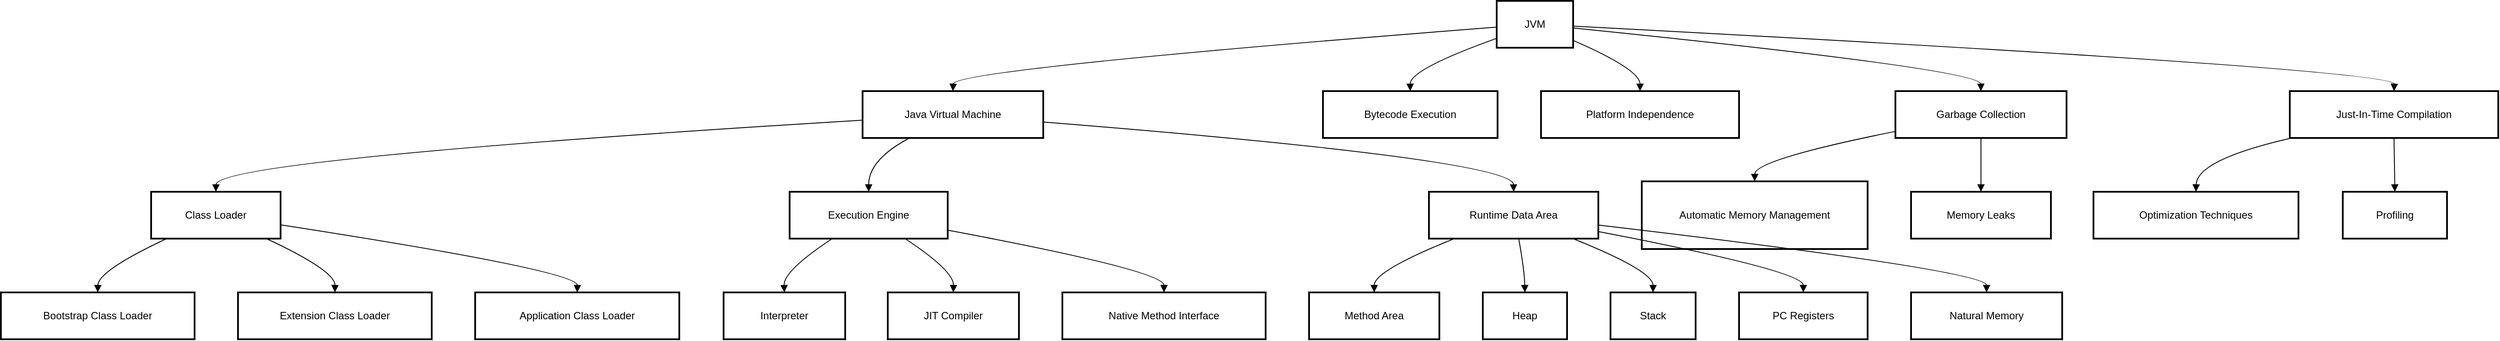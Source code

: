 <mxfile version="26.2.14">
  <diagram name="第 1 页" id="_Qgpu_qkRSSnFmR4LoWz">
    <mxGraphModel>
      <root>
        <mxCell id="0" />
        <mxCell id="1" parent="0" />
        <mxCell id="2" value="JVM" style="whiteSpace=wrap;strokeWidth=2;" vertex="1" parent="1">
          <mxGeometry x="1730" y="8" width="88" height="54" as="geometry" />
        </mxCell>
        <mxCell id="3" value="Java Virtual Machine" style="whiteSpace=wrap;strokeWidth=2;" vertex="1" parent="1">
          <mxGeometry x="1000" y="112" width="208" height="54" as="geometry" />
        </mxCell>
        <mxCell id="4" value="Bytecode Execution" style="whiteSpace=wrap;strokeWidth=2;" vertex="1" parent="1">
          <mxGeometry x="1530" y="112" width="201" height="54" as="geometry" />
        </mxCell>
        <mxCell id="5" value="Platform Independence" style="whiteSpace=wrap;strokeWidth=2;" vertex="1" parent="1">
          <mxGeometry x="1781" y="112" width="228" height="54" as="geometry" />
        </mxCell>
        <mxCell id="6" value="Garbage Collection" style="whiteSpace=wrap;strokeWidth=2;" vertex="1" parent="1">
          <mxGeometry x="2189" y="112" width="197" height="54" as="geometry" />
        </mxCell>
        <mxCell id="7" value="Just-In-Time Compilation" style="whiteSpace=wrap;strokeWidth=2;" vertex="1" parent="1">
          <mxGeometry x="2643" y="112" width="240" height="54" as="geometry" />
        </mxCell>
        <mxCell id="8" value="Class Loader" style="whiteSpace=wrap;strokeWidth=2;" vertex="1" parent="1">
          <mxGeometry x="181" y="228" width="149" height="54" as="geometry" />
        </mxCell>
        <mxCell id="9" value="Execution Engine" style="whiteSpace=wrap;strokeWidth=2;" vertex="1" parent="1">
          <mxGeometry x="916" y="228" width="182" height="54" as="geometry" />
        </mxCell>
        <mxCell id="10" value="Runtime Data Area" style="whiteSpace=wrap;strokeWidth=2;" vertex="1" parent="1">
          <mxGeometry x="1652" y="228" width="195" height="54" as="geometry" />
        </mxCell>
        <mxCell id="11" value="Bootstrap Class Loader" style="whiteSpace=wrap;strokeWidth=2;" vertex="1" parent="1">
          <mxGeometry x="8" y="344" width="223" height="54" as="geometry" />
        </mxCell>
        <mxCell id="12" value="Extension Class Loader" style="whiteSpace=wrap;strokeWidth=2;" vertex="1" parent="1">
          <mxGeometry x="281" y="344" width="223" height="54" as="geometry" />
        </mxCell>
        <mxCell id="13" value="Application Class Loader" style="whiteSpace=wrap;strokeWidth=2;" vertex="1" parent="1">
          <mxGeometry x="554" y="344" width="235" height="54" as="geometry" />
        </mxCell>
        <mxCell id="14" value="Interpreter" style="whiteSpace=wrap;strokeWidth=2;" vertex="1" parent="1">
          <mxGeometry x="840" y="344" width="140" height="54" as="geometry" />
        </mxCell>
        <mxCell id="15" value="JIT Compiler" style="whiteSpace=wrap;strokeWidth=2;" vertex="1" parent="1">
          <mxGeometry x="1029" y="344" width="151" height="54" as="geometry" />
        </mxCell>
        <mxCell id="16" value="Native Method Interface" style="whiteSpace=wrap;strokeWidth=2;" vertex="1" parent="1">
          <mxGeometry x="1230" y="344" width="234" height="54" as="geometry" />
        </mxCell>
        <mxCell id="17" value="Method Area" style="whiteSpace=wrap;strokeWidth=2;" vertex="1" parent="1">
          <mxGeometry x="1514" y="344" width="150" height="54" as="geometry" />
        </mxCell>
        <mxCell id="18" value="Heap" style="whiteSpace=wrap;strokeWidth=2;" vertex="1" parent="1">
          <mxGeometry x="1714" y="344" width="97" height="54" as="geometry" />
        </mxCell>
        <mxCell id="19" value="Stack" style="whiteSpace=wrap;strokeWidth=2;" vertex="1" parent="1">
          <mxGeometry x="1861" y="344" width="98" height="54" as="geometry" />
        </mxCell>
        <mxCell id="20" value="PC Registers" style="whiteSpace=wrap;strokeWidth=2;" vertex="1" parent="1">
          <mxGeometry x="2009" y="344" width="148" height="54" as="geometry" />
        </mxCell>
        <mxCell id="21" value="Natural Memory" style="whiteSpace=wrap;strokeWidth=2;" vertex="1" parent="1">
          <mxGeometry x="2207" y="344" width="174" height="54" as="geometry" />
        </mxCell>
        <mxCell id="22" value="Automatic Memory Management" style="whiteSpace=wrap;strokeWidth=2;" vertex="1" parent="1">
          <mxGeometry x="1897" y="216" width="260" height="78" as="geometry" />
        </mxCell>
        <mxCell id="23" value="Memory Leaks" style="whiteSpace=wrap;strokeWidth=2;" vertex="1" parent="1">
          <mxGeometry x="2207" y="228" width="161" height="54" as="geometry" />
        </mxCell>
        <mxCell id="24" value="Optimization Techniques" style="whiteSpace=wrap;strokeWidth=2;" vertex="1" parent="1">
          <mxGeometry x="2417" y="228" width="236" height="54" as="geometry" />
        </mxCell>
        <mxCell id="25" value="Profiling" style="whiteSpace=wrap;strokeWidth=2;" vertex="1" parent="1">
          <mxGeometry x="2704" y="228" width="120" height="54" as="geometry" />
        </mxCell>
        <mxCell id="26" value="" style="curved=1;startArrow=none;endArrow=block;exitX=0;exitY=0.56;entryX=0.5;entryY=0;" edge="1" parent="1" source="2" target="3">
          <mxGeometry relative="1" as="geometry">
            <Array as="points">
              <mxPoint x="1105" y="87" />
            </Array>
          </mxGeometry>
        </mxCell>
        <mxCell id="27" value="" style="curved=1;startArrow=none;endArrow=block;exitX=0;exitY=0.8;entryX=0.5;entryY=0;" edge="1" parent="1" source="2" target="4">
          <mxGeometry relative="1" as="geometry">
            <Array as="points">
              <mxPoint x="1630" y="87" />
            </Array>
          </mxGeometry>
        </mxCell>
        <mxCell id="28" value="" style="curved=1;startArrow=none;endArrow=block;exitX=1.01;exitY=0.85;entryX=0.5;entryY=0;" edge="1" parent="1" source="2" target="5">
          <mxGeometry relative="1" as="geometry">
            <Array as="points">
              <mxPoint x="1895" y="87" />
            </Array>
          </mxGeometry>
        </mxCell>
        <mxCell id="29" value="" style="curved=1;startArrow=none;endArrow=block;exitX=1.01;exitY=0.58;entryX=0.5;entryY=0;" edge="1" parent="1" source="2" target="6">
          <mxGeometry relative="1" as="geometry">
            <Array as="points">
              <mxPoint x="2287" y="87" />
            </Array>
          </mxGeometry>
        </mxCell>
        <mxCell id="30" value="" style="curved=1;startArrow=none;endArrow=block;exitX=1.01;exitY=0.54;entryX=0.5;entryY=0;" edge="1" parent="1" source="2" target="7">
          <mxGeometry relative="1" as="geometry">
            <Array as="points">
              <mxPoint x="2764" y="87" />
            </Array>
          </mxGeometry>
        </mxCell>
        <mxCell id="31" value="" style="curved=1;startArrow=none;endArrow=block;exitX=0;exitY=0.62;entryX=0.5;entryY=0;" edge="1" parent="1" source="3" target="8">
          <mxGeometry relative="1" as="geometry">
            <Array as="points">
              <mxPoint x="256" y="191" />
            </Array>
          </mxGeometry>
        </mxCell>
        <mxCell id="32" value="" style="curved=1;startArrow=none;endArrow=block;exitX=0.26;exitY=1;entryX=0.5;entryY=0;" edge="1" parent="1" source="3" target="9">
          <mxGeometry relative="1" as="geometry">
            <Array as="points">
              <mxPoint x="1007" y="191" />
            </Array>
          </mxGeometry>
        </mxCell>
        <mxCell id="33" value="" style="curved=1;startArrow=none;endArrow=block;exitX=1;exitY=0.66;entryX=0.5;entryY=0;" edge="1" parent="1" source="3" target="10">
          <mxGeometry relative="1" as="geometry">
            <Array as="points">
              <mxPoint x="1749" y="191" />
            </Array>
          </mxGeometry>
        </mxCell>
        <mxCell id="34" value="" style="curved=1;startArrow=none;endArrow=block;exitX=0.12;exitY=1;entryX=0.5;entryY=0;" edge="1" parent="1" source="8" target="11">
          <mxGeometry relative="1" as="geometry">
            <Array as="points">
              <mxPoint x="120" y="319" />
            </Array>
          </mxGeometry>
        </mxCell>
        <mxCell id="35" value="" style="curved=1;startArrow=none;endArrow=block;exitX=0.89;exitY=1;entryX=0.5;entryY=0;" edge="1" parent="1" source="8" target="12">
          <mxGeometry relative="1" as="geometry">
            <Array as="points">
              <mxPoint x="393" y="319" />
            </Array>
          </mxGeometry>
        </mxCell>
        <mxCell id="36" value="" style="curved=1;startArrow=none;endArrow=block;exitX=1.01;exitY=0.71;entryX=0.5;entryY=0;" edge="1" parent="1" source="8" target="13">
          <mxGeometry relative="1" as="geometry">
            <Array as="points">
              <mxPoint x="672" y="319" />
            </Array>
          </mxGeometry>
        </mxCell>
        <mxCell id="37" value="" style="curved=1;startArrow=none;endArrow=block;exitX=0.27;exitY=1;entryX=0.5;entryY=0;" edge="1" parent="1" source="9" target="14">
          <mxGeometry relative="1" as="geometry">
            <Array as="points">
              <mxPoint x="909" y="319" />
            </Array>
          </mxGeometry>
        </mxCell>
        <mxCell id="38" value="" style="curved=1;startArrow=none;endArrow=block;exitX=0.73;exitY=1;entryX=0.5;entryY=0;" edge="1" parent="1" source="9" target="15">
          <mxGeometry relative="1" as="geometry">
            <Array as="points">
              <mxPoint x="1105" y="319" />
            </Array>
          </mxGeometry>
        </mxCell>
        <mxCell id="39" value="" style="curved=1;startArrow=none;endArrow=block;exitX=1;exitY=0.82;entryX=0.5;entryY=0;" edge="1" parent="1" source="9" target="16">
          <mxGeometry relative="1" as="geometry">
            <Array as="points">
              <mxPoint x="1347" y="319" />
            </Array>
          </mxGeometry>
        </mxCell>
        <mxCell id="40" value="" style="curved=1;startArrow=none;endArrow=block;exitX=0.15;exitY=1;entryX=0.5;entryY=0;" edge="1" parent="1" source="10" target="17">
          <mxGeometry relative="1" as="geometry">
            <Array as="points">
              <mxPoint x="1589" y="319" />
            </Array>
          </mxGeometry>
        </mxCell>
        <mxCell id="41" value="" style="curved=1;startArrow=none;endArrow=block;exitX=0.53;exitY=1;entryX=0.5;entryY=0;" edge="1" parent="1" source="10" target="18">
          <mxGeometry relative="1" as="geometry">
            <Array as="points">
              <mxPoint x="1762" y="319" />
            </Array>
          </mxGeometry>
        </mxCell>
        <mxCell id="42" value="" style="curved=1;startArrow=none;endArrow=block;exitX=0.85;exitY=1;entryX=0.5;entryY=0;" edge="1" parent="1" source="10" target="19">
          <mxGeometry relative="1" as="geometry">
            <Array as="points">
              <mxPoint x="1910" y="319" />
            </Array>
          </mxGeometry>
        </mxCell>
        <mxCell id="43" value="" style="curved=1;startArrow=none;endArrow=block;exitX=1;exitY=0.85;entryX=0.5;entryY=0;" edge="1" parent="1" source="10" target="20">
          <mxGeometry relative="1" as="geometry">
            <Array as="points">
              <mxPoint x="2083" y="319" />
            </Array>
          </mxGeometry>
        </mxCell>
        <mxCell id="44" value="" style="curved=1;startArrow=none;endArrow=block;exitX=1;exitY=0.71;entryX=0.5;entryY=0;" edge="1" parent="1" source="10" target="21">
          <mxGeometry relative="1" as="geometry">
            <Array as="points">
              <mxPoint x="2294" y="319" />
            </Array>
          </mxGeometry>
        </mxCell>
        <mxCell id="45" value="" style="curved=1;startArrow=none;endArrow=block;exitX=0;exitY=0.86;entryX=0.5;entryY=0;" edge="1" parent="1" source="6" target="22">
          <mxGeometry relative="1" as="geometry">
            <Array as="points">
              <mxPoint x="2027" y="191" />
            </Array>
          </mxGeometry>
        </mxCell>
        <mxCell id="46" value="" style="curved=1;startArrow=none;endArrow=block;exitX=0.5;exitY=1;entryX=0.5;entryY=0;" edge="1" parent="1" source="6" target="23">
          <mxGeometry relative="1" as="geometry">
            <Array as="points" />
          </mxGeometry>
        </mxCell>
        <mxCell id="47" value="" style="curved=1;startArrow=none;endArrow=block;exitX=0.01;exitY=1;entryX=0.5;entryY=0;" edge="1" parent="1" source="7" target="24">
          <mxGeometry relative="1" as="geometry">
            <Array as="points">
              <mxPoint x="2536" y="191" />
            </Array>
          </mxGeometry>
        </mxCell>
        <mxCell id="48" value="" style="curved=1;startArrow=none;endArrow=block;exitX=0.5;exitY=1;entryX=0.5;entryY=0;" edge="1" parent="1" source="7" target="25">
          <mxGeometry relative="1" as="geometry">
            <Array as="points" />
          </mxGeometry>
        </mxCell>
      </root>
    </mxGraphModel>
  </diagram>
</mxfile>
